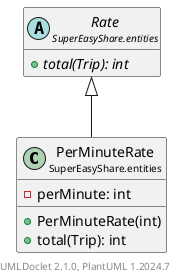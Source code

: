 @startuml
    set namespaceSeparator none
    hide empty fields
    hide empty methods

    class "<size:14>PerMinuteRate\n<size:10>SuperEasyShare.entities" as SuperEasyShare.entities.PerMinuteRate [[PerMinuteRate.html]] {
        -perMinute: int
        +PerMinuteRate(int)
        +total(Trip): int
    }

    abstract class "<size:14>Rate\n<size:10>SuperEasyShare.entities" as SuperEasyShare.entities.Rate [[Rate.html]] {
        {abstract} +total(Trip): int
    }

    SuperEasyShare.entities.Rate <|-- SuperEasyShare.entities.PerMinuteRate

    center footer UMLDoclet 2.1.0, PlantUML %version()
@enduml
